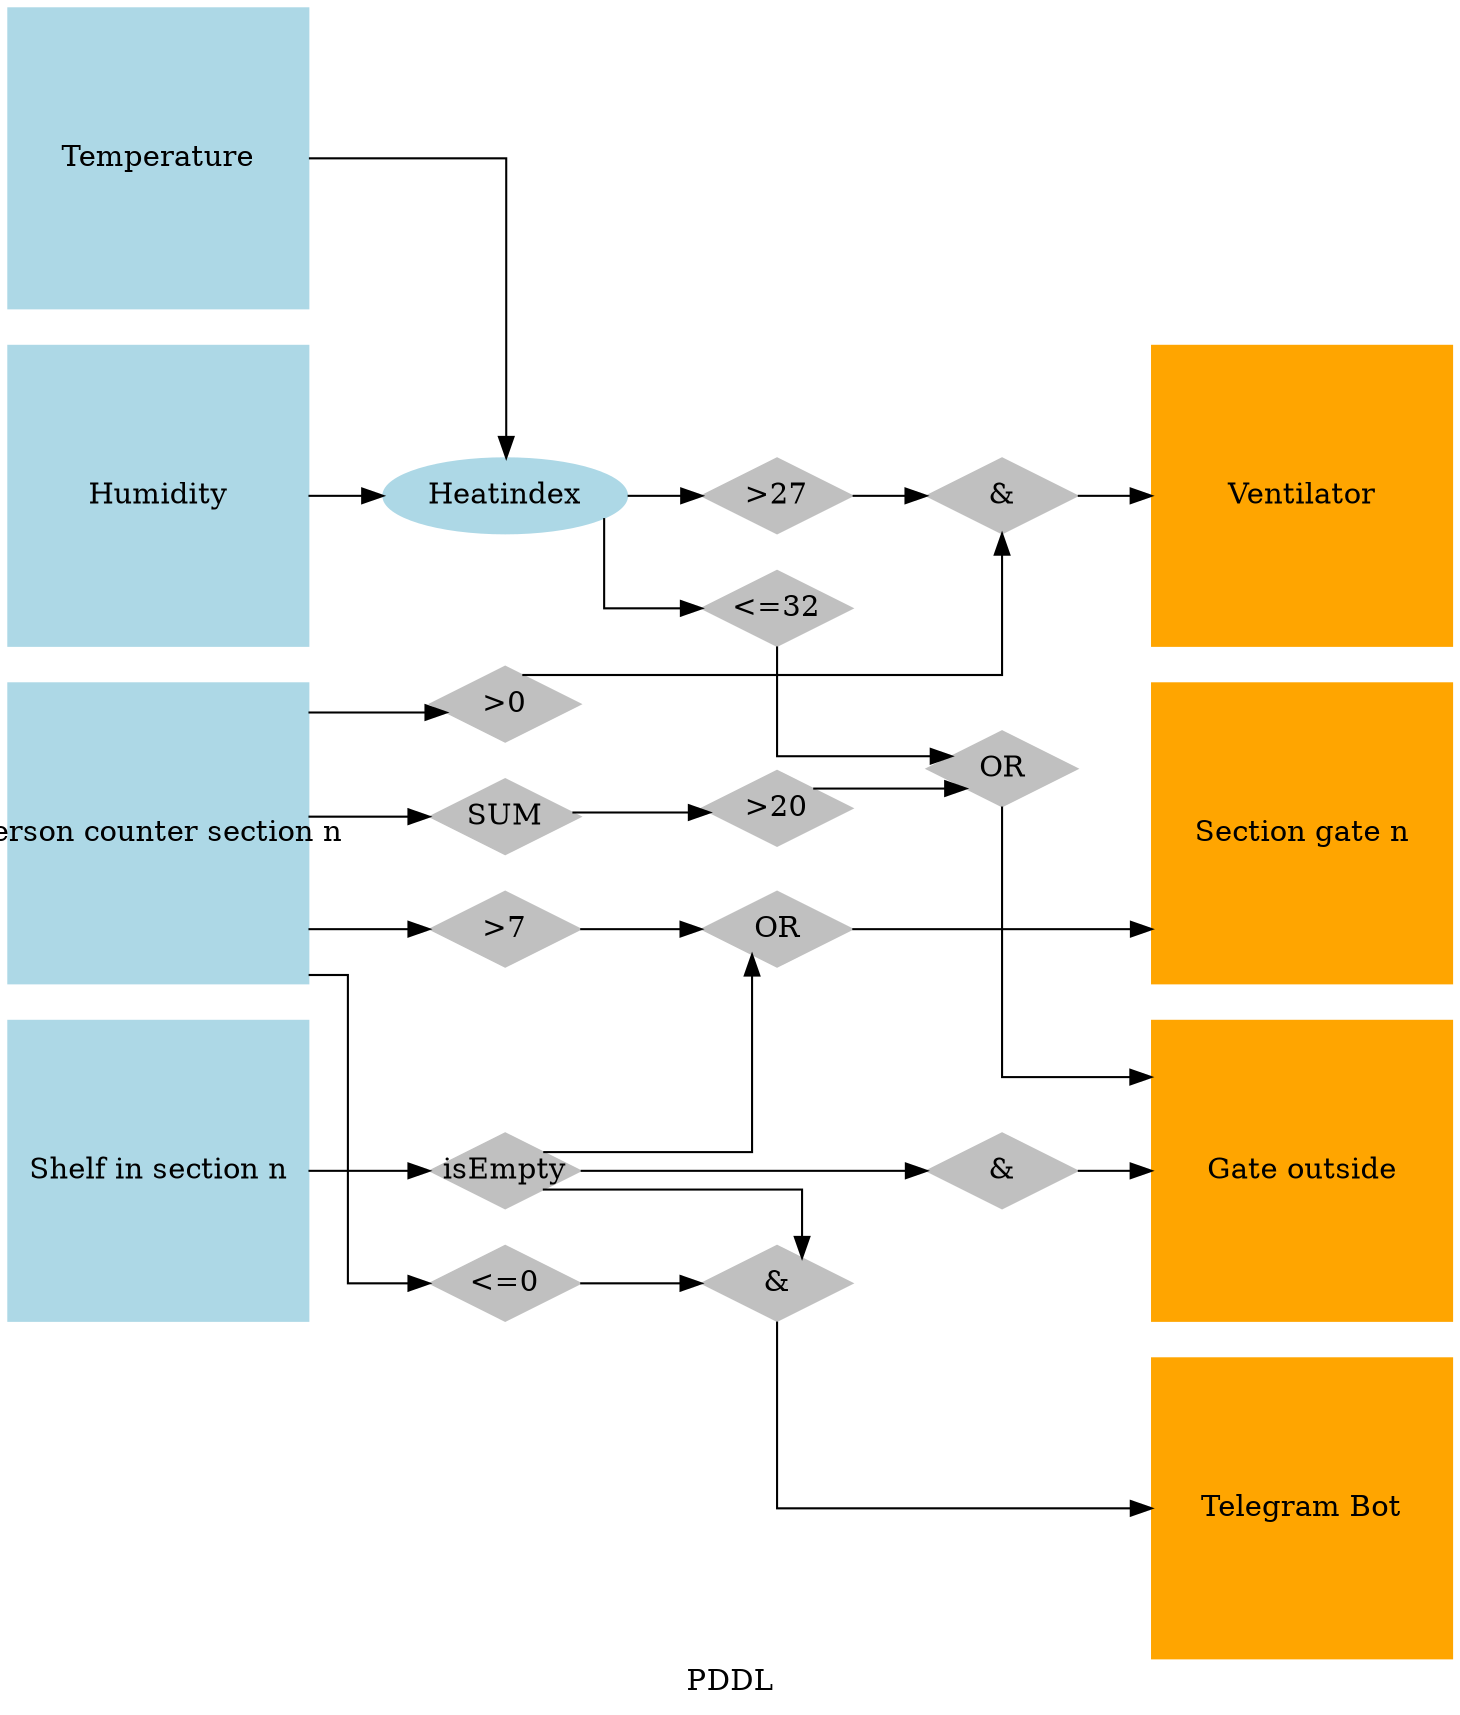 digraph G {
    graph [label="PDDL", splines=ortho]
    node [shape=box]
    rankdir=LR;
    compound=true;

    /* Sensors */
    temp    [label="Temperature", shape="square", style=filled, color=lightblue, fixedsize=true, width=2]
    humid   [label="Humidity", shape="square", style=filled, color=lightblue, fixedsize=true, width=2]
    pcount  [label="Person counter section n", shape="square", style=filled, color=lightblue, fixedsize=true, width=2]
    shelf   [label="Shelf in section n", shape="square", style=filled, color=lightblue, fixedsize=true, width=2]
        index   [label="Heatindex", shape="oval", style=filled, color=lightblue]
    /* Actuators */
    gateO   [label="Gate outside", shape="square", style=filled, color=orange, fixedsize=true, width=2]
    gateI   [label="Section gate n", shape="square", style=filled, color=orange, fixedsize=true, width=2]
    vent    [label="Ventilator", shape="square", style=filled, color=orange, fixedsize=true, width=2]
    bot     [label="Telegram Bot", shape="square", style=filled, color=orange, fixedsize=true, width=2]/* Relationships */

    /* Logic operators */
    and1    [label= "&", shape="diamond", color="black", style=filled, color=grey, fixedsize=true, width=1]
    and2    [label= "&", shape="diamond", color="black", style=filled, color=grey, fixedsize=true, width=1]
    and3    [label= "&", shape="diamond", color="black", style=filled, color=grey, fixedsize=true, width=1]
    
    or1     [label= "OR", shape="diamond", color="black", style=filled, color=grey, fixedsize=true, width=1]
    or2     [label= "OR", shape="diamond", color="black", style=filled, color=grey, fixedsize=true, width=1]

    sum     [label= "SUM", shape="diamond", color="black", style=filled, color=grey, fixedsize=true, width=1]

    b1      [label= ">27", shape="diamond", color="black", style=filled, color=grey, fixedsize=true, width=1]
    b2      [label= ">0", shape="diamond", color="black", style=filled, color=grey, fixedsize=true, width=1]
    b3      [label= ">20", shape="diamond", color="black", style=filled, color=grey, fixedsize=true, width=1]
    b4      [label= ">7", shape="diamond", color="black", style=filled, color=grey, fixedsize=true, width=1]
    s1      [label= "<=32", shape="diamond", color="black", style=filled, color=grey, fixedsize=true, width=1]
    s2      [label= "<=0", shape="diamond", color="black", style=filled, color=grey, fixedsize=true, width=1]
    is      [label= "isEmpty", shape="diamond", color="black", style=filled, color=grey, fixedsize=true, width=1]
    
    temp -> {index} [splines=ortho]
    humid -> index
    index -> b1
    b1 -> and1
    pcount -> b2
    b2 -> and1
    and1 -> vent
    index -> s1
    pcount -> b4
    shelf -> is
    pcount -> sum
    sum -> b3
    s1 -> or1
    b3 -> or1
    or1 -> gateO
    pcount -> s2
    b4 -> or2
    is -> or2
    or2 -> gateI
    s2 -> and2
    is -> and2
    and2 -> bot
    is -> and3
    and3 -> gateO

    
    /* Ranks */
    { rank=min; temp, humid, pcount, shelf; }
    { rank=max; gateO, gateI, vent, bot; }
}